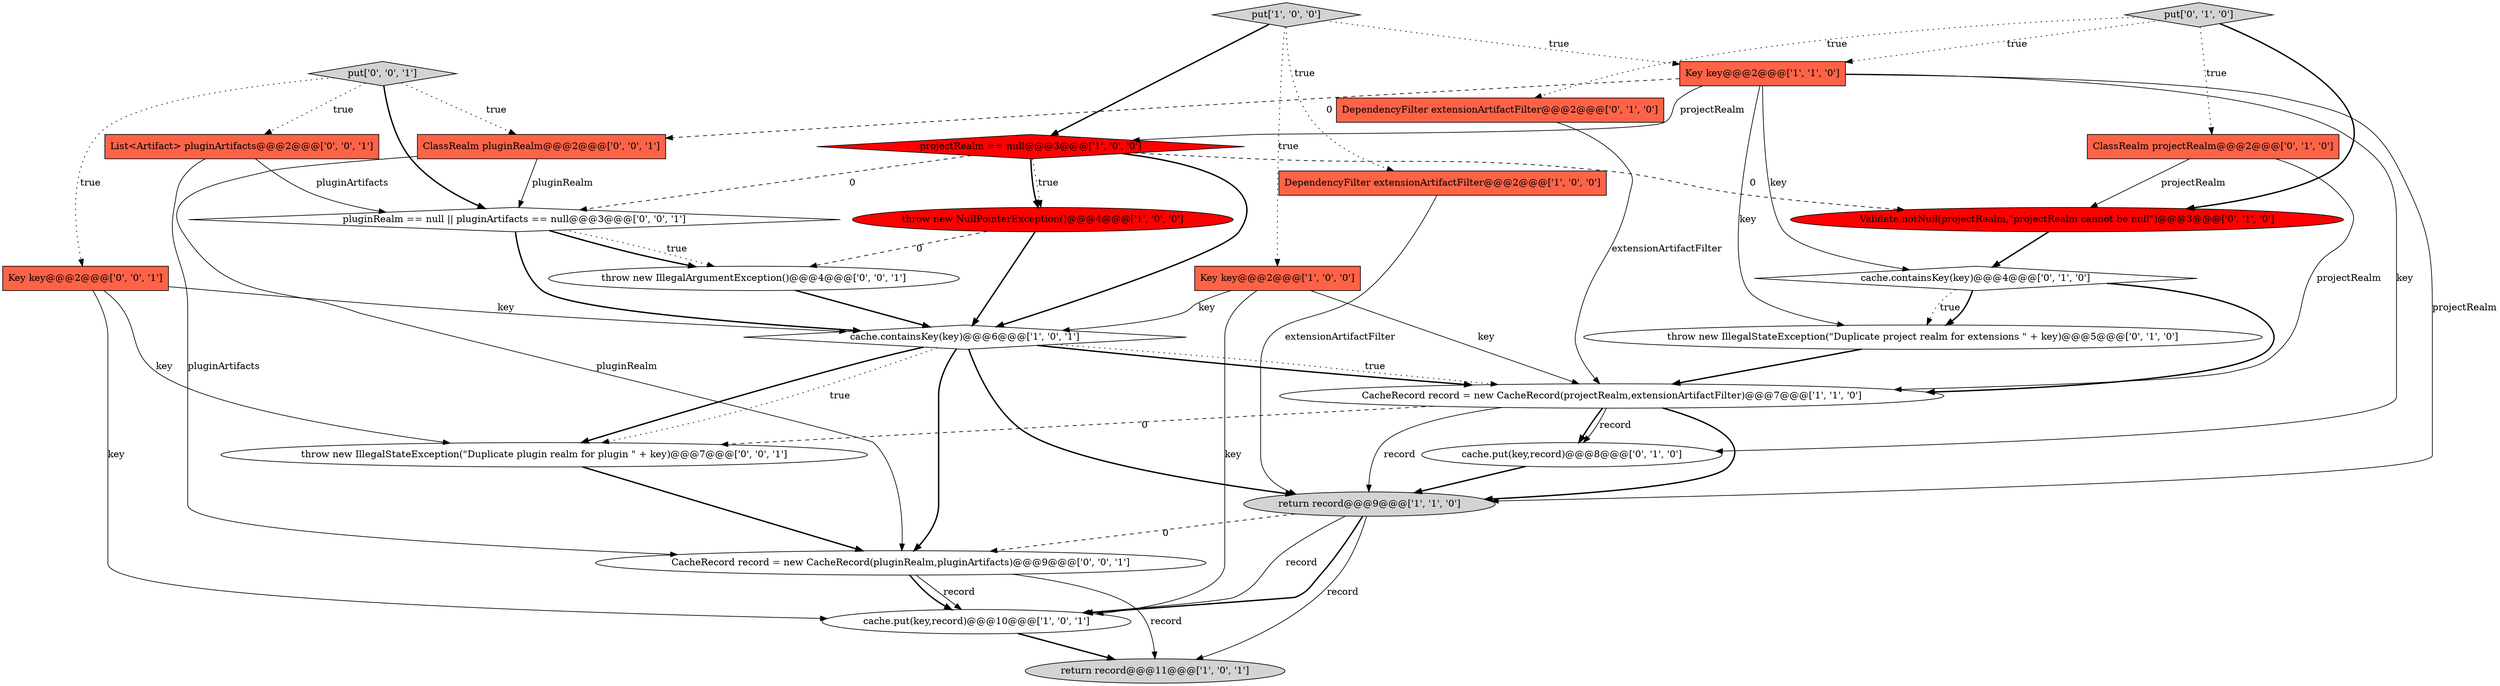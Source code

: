 digraph {
10 [style = filled, label = "CacheRecord record = new CacheRecord(projectRealm,extensionArtifactFilter)@@@7@@@['1', '1', '0']", fillcolor = white, shape = ellipse image = "AAA0AAABBB1BBB"];
19 [style = filled, label = "Key key@@@2@@@['0', '0', '1']", fillcolor = tomato, shape = box image = "AAA0AAABBB3BBB"];
8 [style = filled, label = "cache.containsKey(key)@@@6@@@['1', '0', '1']", fillcolor = white, shape = diamond image = "AAA0AAABBB1BBB"];
3 [style = filled, label = "return record@@@11@@@['1', '0', '1']", fillcolor = lightgray, shape = ellipse image = "AAA0AAABBB1BBB"];
17 [style = filled, label = "cache.containsKey(key)@@@4@@@['0', '1', '0']", fillcolor = white, shape = diamond image = "AAA0AAABBB2BBB"];
21 [style = filled, label = "CacheRecord record = new CacheRecord(pluginRealm,pluginArtifacts)@@@9@@@['0', '0', '1']", fillcolor = white, shape = ellipse image = "AAA0AAABBB3BBB"];
23 [style = filled, label = "throw new IllegalStateException(\"Duplicate plugin realm for plugin \" + key)@@@7@@@['0', '0', '1']", fillcolor = white, shape = ellipse image = "AAA0AAABBB3BBB"];
4 [style = filled, label = "Key key@@@2@@@['1', '0', '0']", fillcolor = tomato, shape = box image = "AAA0AAABBB1BBB"];
12 [style = filled, label = "ClassRealm projectRealm@@@2@@@['0', '1', '0']", fillcolor = tomato, shape = box image = "AAA0AAABBB2BBB"];
13 [style = filled, label = "DependencyFilter extensionArtifactFilter@@@2@@@['0', '1', '0']", fillcolor = tomato, shape = box image = "AAA0AAABBB2BBB"];
25 [style = filled, label = "throw new IllegalArgumentException()@@@4@@@['0', '0', '1']", fillcolor = white, shape = ellipse image = "AAA0AAABBB3BBB"];
24 [style = filled, label = "put['0', '0', '1']", fillcolor = lightgray, shape = diamond image = "AAA0AAABBB3BBB"];
7 [style = filled, label = "throw new NullPointerException()@@@4@@@['1', '0', '0']", fillcolor = red, shape = ellipse image = "AAA1AAABBB1BBB"];
14 [style = filled, label = "throw new IllegalStateException(\"Duplicate project realm for extensions \" + key)@@@5@@@['0', '1', '0']", fillcolor = white, shape = ellipse image = "AAA0AAABBB2BBB"];
6 [style = filled, label = "put['1', '0', '0']", fillcolor = lightgray, shape = diamond image = "AAA0AAABBB1BBB"];
22 [style = filled, label = "pluginRealm == null || pluginArtifacts == null@@@3@@@['0', '0', '1']", fillcolor = white, shape = diamond image = "AAA0AAABBB3BBB"];
2 [style = filled, label = "projectRealm == null@@@3@@@['1', '0', '0']", fillcolor = red, shape = diamond image = "AAA1AAABBB1BBB"];
18 [style = filled, label = "List<Artifact> pluginArtifacts@@@2@@@['0', '0', '1']", fillcolor = tomato, shape = box image = "AAA0AAABBB3BBB"];
5 [style = filled, label = "Key key@@@2@@@['1', '1', '0']", fillcolor = tomato, shape = box image = "AAA0AAABBB1BBB"];
1 [style = filled, label = "DependencyFilter extensionArtifactFilter@@@2@@@['1', '0', '0']", fillcolor = tomato, shape = box image = "AAA0AAABBB1BBB"];
11 [style = filled, label = "Validate.notNull(projectRealm,\"projectRealm cannot be null\")@@@3@@@['0', '1', '0']", fillcolor = red, shape = ellipse image = "AAA1AAABBB2BBB"];
9 [style = filled, label = "cache.put(key,record)@@@10@@@['1', '0', '1']", fillcolor = white, shape = ellipse image = "AAA0AAABBB1BBB"];
0 [style = filled, label = "return record@@@9@@@['1', '1', '0']", fillcolor = lightgray, shape = ellipse image = "AAA0AAABBB1BBB"];
16 [style = filled, label = "put['0', '1', '0']", fillcolor = lightgray, shape = diamond image = "AAA0AAABBB2BBB"];
20 [style = filled, label = "ClassRealm pluginRealm@@@2@@@['0', '0', '1']", fillcolor = tomato, shape = box image = "AAA0AAABBB3BBB"];
15 [style = filled, label = "cache.put(key,record)@@@8@@@['0', '1', '0']", fillcolor = white, shape = ellipse image = "AAA0AAABBB2BBB"];
21->3 [style = solid, label="record"];
17->10 [style = bold, label=""];
5->17 [style = solid, label="key"];
8->10 [style = bold, label=""];
22->25 [style = bold, label=""];
0->9 [style = bold, label=""];
16->12 [style = dotted, label="true"];
16->11 [style = bold, label=""];
10->15 [style = bold, label=""];
4->10 [style = solid, label="key"];
8->23 [style = bold, label=""];
16->13 [style = dotted, label="true"];
5->15 [style = solid, label="key"];
12->10 [style = solid, label="projectRealm"];
13->10 [style = solid, label="extensionArtifactFilter"];
22->25 [style = dotted, label="true"];
6->1 [style = dotted, label="true"];
18->21 [style = solid, label="pluginArtifacts"];
17->14 [style = dotted, label="true"];
14->10 [style = bold, label=""];
8->23 [style = dotted, label="true"];
4->9 [style = solid, label="key"];
24->18 [style = dotted, label="true"];
20->22 [style = solid, label="pluginRealm"];
21->9 [style = solid, label="record"];
19->9 [style = solid, label="key"];
8->10 [style = dotted, label="true"];
7->8 [style = bold, label=""];
24->22 [style = bold, label=""];
2->11 [style = dashed, label="0"];
5->20 [style = dashed, label="0"];
6->2 [style = bold, label=""];
4->8 [style = solid, label="key"];
8->0 [style = bold, label=""];
22->8 [style = bold, label=""];
10->15 [style = solid, label="record"];
20->21 [style = solid, label="pluginRealm"];
21->9 [style = bold, label=""];
6->4 [style = dotted, label="true"];
23->21 [style = bold, label=""];
17->14 [style = bold, label=""];
0->21 [style = dashed, label="0"];
2->7 [style = dotted, label="true"];
15->0 [style = bold, label=""];
0->9 [style = solid, label="record"];
18->22 [style = solid, label="pluginArtifacts"];
24->20 [style = dotted, label="true"];
10->0 [style = bold, label=""];
16->5 [style = dotted, label="true"];
7->25 [style = dashed, label="0"];
8->21 [style = bold, label=""];
9->3 [style = bold, label=""];
11->17 [style = bold, label=""];
0->3 [style = solid, label="record"];
10->0 [style = solid, label="record"];
24->19 [style = dotted, label="true"];
1->0 [style = solid, label="extensionArtifactFilter"];
5->2 [style = solid, label="projectRealm"];
5->14 [style = solid, label="key"];
25->8 [style = bold, label=""];
19->23 [style = solid, label="key"];
2->7 [style = bold, label=""];
10->23 [style = dashed, label="0"];
19->8 [style = solid, label="key"];
2->22 [style = dashed, label="0"];
2->8 [style = bold, label=""];
12->11 [style = solid, label="projectRealm"];
5->0 [style = solid, label="projectRealm"];
6->5 [style = dotted, label="true"];
}
